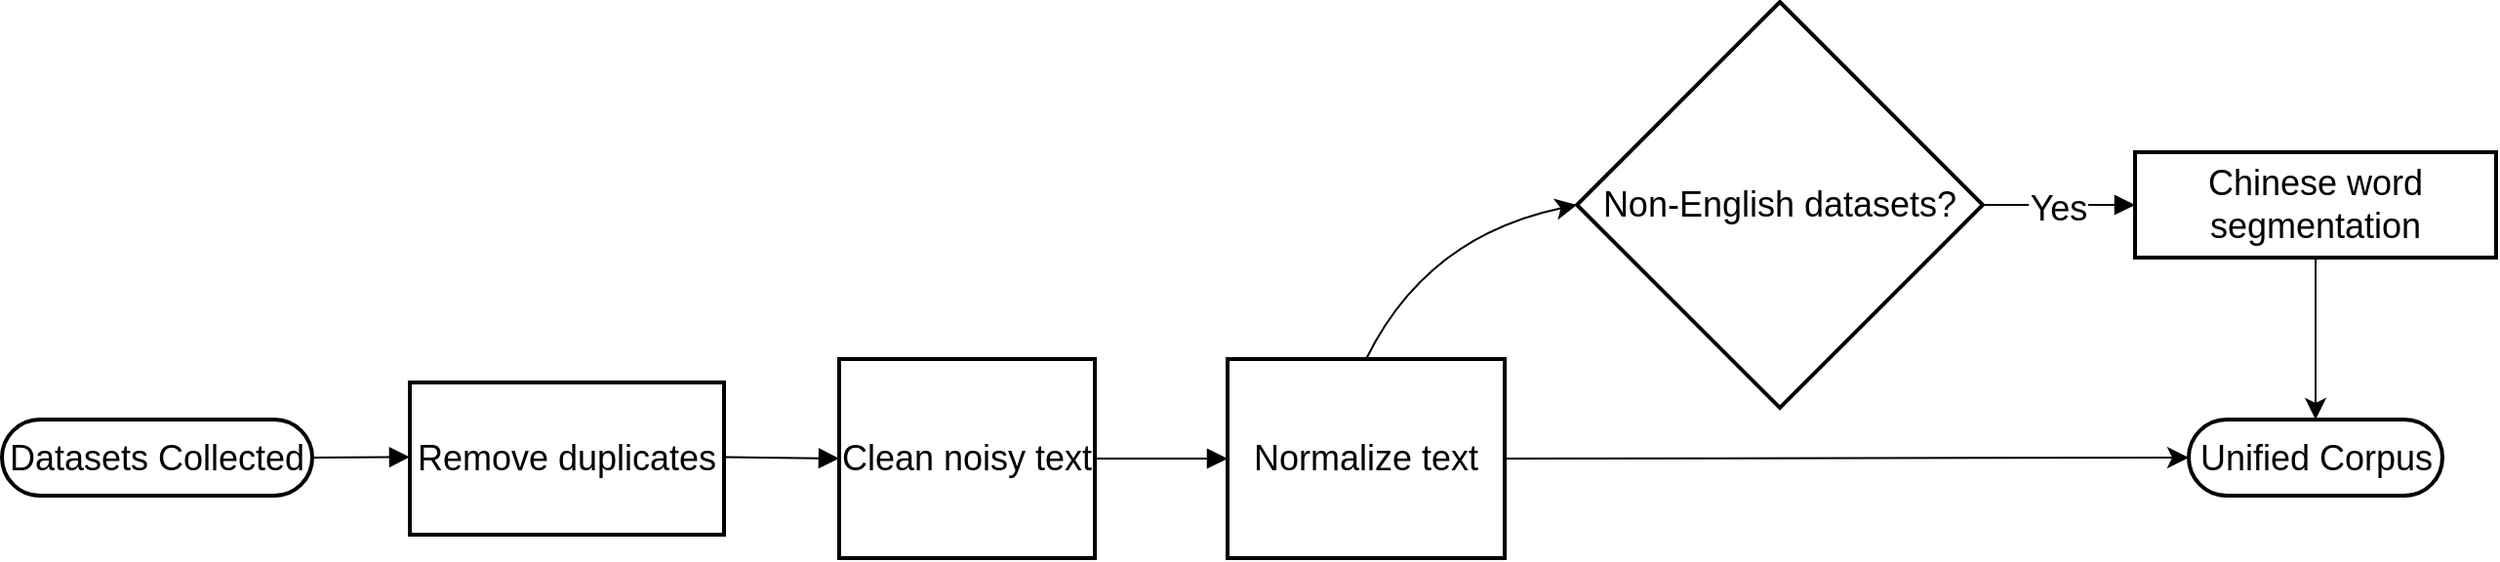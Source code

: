 <mxfile version="28.1.2" pages="2">
  <diagram name="3.4" id="AUZ4n1ju3eSVBkEIeH4q">
    <mxGraphModel dx="1570" dy="2597" grid="1" gridSize="10" guides="1" tooltips="1" connect="1" arrows="1" fold="1" page="1" pageScale="1" pageWidth="827" pageHeight="1169" math="0" shadow="0">
      <root>
        <mxCell id="0" />
        <mxCell id="1" parent="0" />
        <mxCell id="wGFTbbwS4qEEZFpaKwaN-1" value="Datasets Collected" style="rounded=1;whiteSpace=wrap;arcSize=50;strokeWidth=2;fontSize=18;" parent="1" vertex="1">
          <mxGeometry x="20" y="174" width="159" height="39" as="geometry" />
        </mxCell>
        <mxCell id="wGFTbbwS4qEEZFpaKwaN-2" value="Remove duplicates" style="whiteSpace=wrap;strokeWidth=2;fontSize=18;" parent="1" vertex="1">
          <mxGeometry x="229" y="155" width="161" height="78" as="geometry" />
        </mxCell>
        <mxCell id="wGFTbbwS4qEEZFpaKwaN-3" value="Clean noisy text" style="whiteSpace=wrap;strokeWidth=2;fontSize=18;" parent="1" vertex="1">
          <mxGeometry x="449" y="143" width="131" height="102" as="geometry" />
        </mxCell>
        <mxCell id="wGFTbbwS4qEEZFpaKwaN-15" style="edgeStyle=none;curved=1;rounded=0;orthogonalLoop=1;jettySize=auto;html=1;exitX=0.5;exitY=0;exitDx=0;exitDy=0;entryX=0;entryY=0.5;entryDx=0;entryDy=0;fontSize=18;startSize=8;endSize=8;" parent="1" source="wGFTbbwS4qEEZFpaKwaN-4" target="wGFTbbwS4qEEZFpaKwaN-5" edge="1">
          <mxGeometry relative="1" as="geometry">
            <Array as="points">
              <mxPoint x="750" y="80" />
            </Array>
          </mxGeometry>
        </mxCell>
        <mxCell id="fFMcJw9oTbiB7yRjK39n-4" style="edgeStyle=none;curved=1;rounded=0;orthogonalLoop=1;jettySize=auto;html=1;exitX=1;exitY=0.5;exitDx=0;exitDy=0;entryX=0;entryY=0.5;entryDx=0;entryDy=0;fontSize=18;startSize=8;endSize=8;" edge="1" parent="1" source="wGFTbbwS4qEEZFpaKwaN-4" target="wGFTbbwS4qEEZFpaKwaN-7">
          <mxGeometry relative="1" as="geometry" />
        </mxCell>
        <mxCell id="wGFTbbwS4qEEZFpaKwaN-4" value="Normalize text" style="whiteSpace=wrap;strokeWidth=2;fontSize=18;" parent="1" vertex="1">
          <mxGeometry x="648" y="143" width="142" height="102" as="geometry" />
        </mxCell>
        <mxCell id="wGFTbbwS4qEEZFpaKwaN-5" value="Non-English datasets?" style="rhombus;strokeWidth=2;whiteSpace=wrap;fontSize=18;" parent="1" vertex="1">
          <mxGeometry x="827" y="-40" width="208" height="208" as="geometry" />
        </mxCell>
        <mxCell id="fFMcJw9oTbiB7yRjK39n-3" style="edgeStyle=none;curved=1;rounded=0;orthogonalLoop=1;jettySize=auto;html=1;exitX=0.5;exitY=1;exitDx=0;exitDy=0;fontSize=18;startSize=8;endSize=8;entryX=0.5;entryY=0;entryDx=0;entryDy=0;" edge="1" parent="1" source="wGFTbbwS4qEEZFpaKwaN-6" target="wGFTbbwS4qEEZFpaKwaN-7">
          <mxGeometry relative="1" as="geometry">
            <mxPoint x="1205" y="150.0" as="targetPoint" />
          </mxGeometry>
        </mxCell>
        <mxCell id="wGFTbbwS4qEEZFpaKwaN-6" value="Chinese word segmentation" style="whiteSpace=wrap;strokeWidth=2;fontSize=18;" parent="1" vertex="1">
          <mxGeometry x="1113" y="37" width="185" height="54" as="geometry" />
        </mxCell>
        <mxCell id="wGFTbbwS4qEEZFpaKwaN-7" value="Unified Corpus" style="rounded=1;whiteSpace=wrap;arcSize=50;strokeWidth=2;fontSize=18;" parent="1" vertex="1">
          <mxGeometry x="1140.5" y="174" width="130" height="39" as="geometry" />
        </mxCell>
        <mxCell id="wGFTbbwS4qEEZFpaKwaN-8" value="" style="curved=1;startArrow=none;endArrow=block;exitX=1;exitY=0.5;entryX=0;entryY=0.49;rounded=0;fontSize=18;startSize=8;endSize=8;" parent="1" source="wGFTbbwS4qEEZFpaKwaN-1" target="wGFTbbwS4qEEZFpaKwaN-2" edge="1">
          <mxGeometry relative="1" as="geometry">
            <Array as="points" />
          </mxGeometry>
        </mxCell>
        <mxCell id="wGFTbbwS4qEEZFpaKwaN-9" value="" style="curved=1;startArrow=none;endArrow=block;exitX=1;exitY=0.49;entryX=0;entryY=0.5;rounded=0;fontSize=18;startSize=8;endSize=8;" parent="1" source="wGFTbbwS4qEEZFpaKwaN-2" target="wGFTbbwS4qEEZFpaKwaN-3" edge="1">
          <mxGeometry relative="1" as="geometry">
            <Array as="points" />
          </mxGeometry>
        </mxCell>
        <mxCell id="wGFTbbwS4qEEZFpaKwaN-10" value="" style="curved=1;startArrow=none;endArrow=block;exitX=1;exitY=0.5;entryX=0;entryY=0.5;rounded=0;fontSize=18;startSize=8;endSize=8;" parent="1" source="wGFTbbwS4qEEZFpaKwaN-3" target="wGFTbbwS4qEEZFpaKwaN-4" edge="1">
          <mxGeometry relative="1" as="geometry">
            <Array as="points" />
          </mxGeometry>
        </mxCell>
        <mxCell id="wGFTbbwS4qEEZFpaKwaN-12" value="Yes" style="curved=1;startArrow=none;endArrow=block;exitX=1;exitY=0.5;entryX=0;entryY=0.5;rounded=0;fontSize=18;startSize=8;endSize=8;" parent="1" source="wGFTbbwS4qEEZFpaKwaN-5" target="wGFTbbwS4qEEZFpaKwaN-6" edge="1">
          <mxGeometry relative="1" as="geometry">
            <Array as="points" />
          </mxGeometry>
        </mxCell>
      </root>
    </mxGraphModel>
  </diagram>
  <diagram id="L-M6rYISnT7V9D7kCA98" name="3.3">
    <mxGraphModel dx="1836" dy="864" grid="0" gridSize="10" guides="1" tooltips="1" connect="1" arrows="1" fold="1" page="0" pageScale="1" pageWidth="827" pageHeight="1169" math="0" shadow="0">
      <root>
        <mxCell id="0" />
        <mxCell id="1" parent="0" />
        <mxCell id="VfgIa2C0XReScBHs0O2n-78" value="" style="whiteSpace=wrap;strokeWidth=2;fontSize=19;" vertex="1" parent="1">
          <mxGeometry x="-68" y="20" width="985" height="131" as="geometry" />
        </mxCell>
        <mxCell id="VfgIa2C0XReScBHs0O2n-96" style="edgeStyle=none;curved=1;rounded=0;orthogonalLoop=1;jettySize=auto;html=1;exitX=1;exitY=0.5;exitDx=0;exitDy=0;entryX=0;entryY=0.5;entryDx=0;entryDy=0;fontSize=19;startSize=8;endSize=8;" edge="1" parent="1" source="VfgIa2C0XReScBHs0O2n-79" target="VfgIa2C0XReScBHs0O2n-80">
          <mxGeometry relative="1" as="geometry" />
        </mxCell>
        <mxCell id="VfgIa2C0XReScBHs0O2n-79" value="Remove symbols and stop words" style="whiteSpace=wrap;strokeWidth=2;fontSize=19;" vertex="1" parent="1">
          <mxGeometry x="55" y="45" width="260" height="78" as="geometry" />
        </mxCell>
        <mxCell id="VfgIa2C0XReScBHs0O2n-97" style="edgeStyle=none;curved=1;rounded=0;orthogonalLoop=1;jettySize=auto;html=1;exitX=1;exitY=0.5;exitDx=0;exitDy=0;entryX=0;entryY=0.5;entryDx=0;entryDy=0;fontSize=19;startSize=8;endSize=8;" edge="1" parent="1" source="VfgIa2C0XReScBHs0O2n-80" target="VfgIa2C0XReScBHs0O2n-81">
          <mxGeometry relative="1" as="geometry" />
        </mxCell>
        <mxCell id="VfgIa2C0XReScBHs0O2n-80" value="Tokenization and Lemmatization" style="whiteSpace=wrap;strokeWidth=2;fontSize=19;" vertex="1" parent="1">
          <mxGeometry x="342" y="45" width="260" height="78" as="geometry" />
        </mxCell>
        <mxCell id="VfgIa2C0XReScBHs0O2n-81" value="Chinese word segmentation if needed" style="whiteSpace=wrap;strokeWidth=2;fontSize=19;" vertex="1" parent="1">
          <mxGeometry x="624" y="45" width="260" height="78" as="geometry" />
        </mxCell>
        <mxCell id="VfgIa2C0XReScBHs0O2n-98" value="Text Preprocessing" style="rounded=0;whiteSpace=wrap;html=1;fontSize=19;strokeWidth=2;" vertex="1" parent="1">
          <mxGeometry x="-85" y="20" width="123" height="131" as="geometry" />
        </mxCell>
        <mxCell id="VfgIa2C0XReScBHs0O2n-99" value="" style="whiteSpace=wrap;strokeWidth=2;fontSize=19;" vertex="1" parent="1">
          <mxGeometry x="-67.5" y="217" width="985" height="131" as="geometry" />
        </mxCell>
        <mxCell id="VfgIa2C0XReScBHs0O2n-100" style="edgeStyle=none;curved=1;rounded=0;orthogonalLoop=1;jettySize=auto;html=1;exitX=1;exitY=0.5;exitDx=0;exitDy=0;entryX=0;entryY=0.5;entryDx=0;entryDy=0;fontSize=19;startSize=8;endSize=8;" edge="1" parent="1" source="VfgIa2C0XReScBHs0O2n-101" target="VfgIa2C0XReScBHs0O2n-103">
          <mxGeometry relative="1" as="geometry" />
        </mxCell>
        <mxCell id="VfgIa2C0XReScBHs0O2n-101" value="N-gram model" style="whiteSpace=wrap;strokeWidth=2;fontSize=19;" vertex="1" parent="1">
          <mxGeometry x="55.5" y="242" width="260" height="78" as="geometry" />
        </mxCell>
        <mxCell id="VfgIa2C0XReScBHs0O2n-102" style="edgeStyle=none;curved=1;rounded=0;orthogonalLoop=1;jettySize=auto;html=1;exitX=1;exitY=0.5;exitDx=0;exitDy=0;entryX=0;entryY=0.5;entryDx=0;entryDy=0;fontSize=19;startSize=8;endSize=8;" edge="1" parent="1" source="VfgIa2C0XReScBHs0O2n-103" target="VfgIa2C0XReScBHs0O2n-104">
          <mxGeometry relative="1" as="geometry" />
        </mxCell>
        <mxCell id="VfgIa2C0XReScBHs0O2n-103" value="TF-IDF" style="whiteSpace=wrap;strokeWidth=2;fontSize=19;" vertex="1" parent="1">
          <mxGeometry x="342.5" y="242" width="260" height="78" as="geometry" />
        </mxCell>
        <mxCell id="VfgIa2C0XReScBHs0O2n-104" value="Embeddings Word2Vec and BERT" style="whiteSpace=wrap;strokeWidth=2;fontSize=19;" vertex="1" parent="1">
          <mxGeometry x="624.5" y="242" width="260" height="78" as="geometry" />
        </mxCell>
        <mxCell id="VfgIa2C0XReScBHs0O2n-105" value="Feature Extraction" style="rounded=0;whiteSpace=wrap;html=1;fontSize=19;strokeWidth=2;" vertex="1" parent="1">
          <mxGeometry x="-85" y="217" width="120" height="131" as="geometry" />
        </mxCell>
        <mxCell id="VfgIa2C0XReScBHs0O2n-109" style="edgeStyle=none;curved=1;rounded=0;orthogonalLoop=1;jettySize=auto;html=1;exitX=0.5;exitY=1;exitDx=0;exitDy=0;entryX=0.5;entryY=0;entryDx=0;entryDy=0;fontSize=19;startSize=8;endSize=8;dashed=1;strokeWidth=2;" edge="1" parent="1" source="VfgIa2C0XReScBHs0O2n-81" target="VfgIa2C0XReScBHs0O2n-99">
          <mxGeometry relative="1" as="geometry" />
        </mxCell>
        <mxCell id="VfgIa2C0XReScBHs0O2n-111" value="" style="whiteSpace=wrap;strokeWidth=2;fontSize=19;" vertex="1" parent="1">
          <mxGeometry x="-68" y="410" width="985" height="204" as="geometry" />
        </mxCell>
        <mxCell id="VfgIa2C0XReScBHs0O2n-112" style="edgeStyle=none;curved=1;rounded=0;orthogonalLoop=1;jettySize=auto;html=1;exitX=1;exitY=0.5;exitDx=0;exitDy=0;entryX=0;entryY=0.5;entryDx=0;entryDy=0;fontSize=19;endArrow=none;endFill=0;" edge="1" parent="1" source="VfgIa2C0XReScBHs0O2n-113" target="VfgIa2C0XReScBHs0O2n-115">
          <mxGeometry relative="1" as="geometry" />
        </mxCell>
        <mxCell id="VfgIa2C0XReScBHs0O2n-113" value="Traditional ML Model" style="whiteSpace=wrap;strokeWidth=2;fontSize=19;" vertex="1" parent="1">
          <mxGeometry x="55" y="435" width="260" height="78" as="geometry" />
        </mxCell>
        <mxCell id="VfgIa2C0XReScBHs0O2n-115" value="DL Model" style="whiteSpace=wrap;strokeWidth=2;fontSize=19;" vertex="1" parent="1">
          <mxGeometry x="624.5" y="436" width="260" height="78" as="geometry" />
        </mxCell>
        <mxCell id="VfgIa2C0XReScBHs0O2n-117" value="Model Building and Evaluation" style="rounded=0;whiteSpace=wrap;html=1;fontSize=19;strokeWidth=2;" vertex="1" parent="1">
          <mxGeometry x="-85" y="410" width="120" height="204" as="geometry" />
        </mxCell>
        <mxCell id="VfgIa2C0XReScBHs0O2n-118" style="edgeStyle=none;curved=1;rounded=0;orthogonalLoop=1;jettySize=auto;html=1;exitX=0.5;exitY=1;exitDx=0;exitDy=0;entryX=0.5;entryY=0;entryDx=0;entryDy=0;fontSize=19;startSize=8;endSize=8;strokeWidth=2;dashed=1;" edge="1" parent="1" source="VfgIa2C0XReScBHs0O2n-104" target="VfgIa2C0XReScBHs0O2n-111">
          <mxGeometry relative="1" as="geometry" />
        </mxCell>
        <mxCell id="VfgIa2C0XReScBHs0O2n-121" style="edgeStyle=none;curved=1;rounded=0;orthogonalLoop=1;jettySize=auto;html=1;exitX=0.5;exitY=0;exitDx=0;exitDy=0;fontSize=19;startSize=8;endSize=8;endArrow=none;endFill=0;" edge="1" parent="1" source="VfgIa2C0XReScBHs0O2n-119" target="VfgIa2C0XReScBHs0O2n-120">
          <mxGeometry relative="1" as="geometry" />
        </mxCell>
        <mxCell id="VfgIa2C0XReScBHs0O2n-119" value="Metrics: Accuracy, Precision, Recall, F1" style="whiteSpace=wrap;strokeWidth=2;fontSize=19;" vertex="1" parent="1">
          <mxGeometry x="340" y="525" width="260" height="78" as="geometry" />
        </mxCell>
        <mxCell id="VfgIa2C0XReScBHs0O2n-120" value="Compare" style="text;html=1;align=center;verticalAlign=middle;resizable=0;points=[];autosize=1;strokeColor=none;fillColor=none;fontSize=19;" vertex="1" parent="1">
          <mxGeometry x="423" y="444" width="96" height="34" as="geometry" />
        </mxCell>
      </root>
    </mxGraphModel>
  </diagram>
</mxfile>
